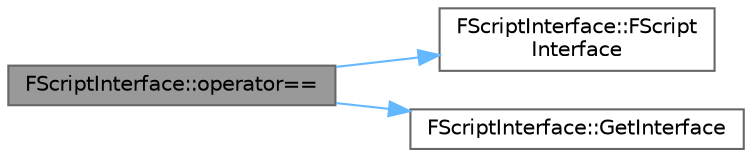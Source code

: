 digraph "FScriptInterface::operator=="
{
 // INTERACTIVE_SVG=YES
 // LATEX_PDF_SIZE
  bgcolor="transparent";
  edge [fontname=Helvetica,fontsize=10,labelfontname=Helvetica,labelfontsize=10];
  node [fontname=Helvetica,fontsize=10,shape=box,height=0.2,width=0.4];
  rankdir="LR";
  Node1 [id="Node000001",label="FScriptInterface::operator==",height=0.2,width=0.4,color="gray40", fillcolor="grey60", style="filled", fontcolor="black",tooltip="Comparison operator, taking a reference to another FScriptInterface."];
  Node1 -> Node2 [id="edge1_Node000001_Node000002",color="steelblue1",style="solid",tooltip=" "];
  Node2 [id="Node000002",label="FScriptInterface::FScript\lInterface",height=0.2,width=0.4,color="grey40", fillcolor="white", style="filled",URL="$de/dd5/classFScriptInterface.html#a700e5c44c9a2386a405eb285a0588942",tooltip="Default constructor."];
  Node1 -> Node3 [id="edge2_Node000001_Node000003",color="steelblue1",style="solid",tooltip=" "];
  Node3 [id="Node000003",label="FScriptInterface::GetInterface",height=0.2,width=0.4,color="grey40", fillcolor="white", style="filled",URL="$de/dd5/classFScriptInterface.html#acb0aa1f64a0afbc97d57e97dff721376",tooltip="Returns the pointer to the native interface if it is valid."];
}

